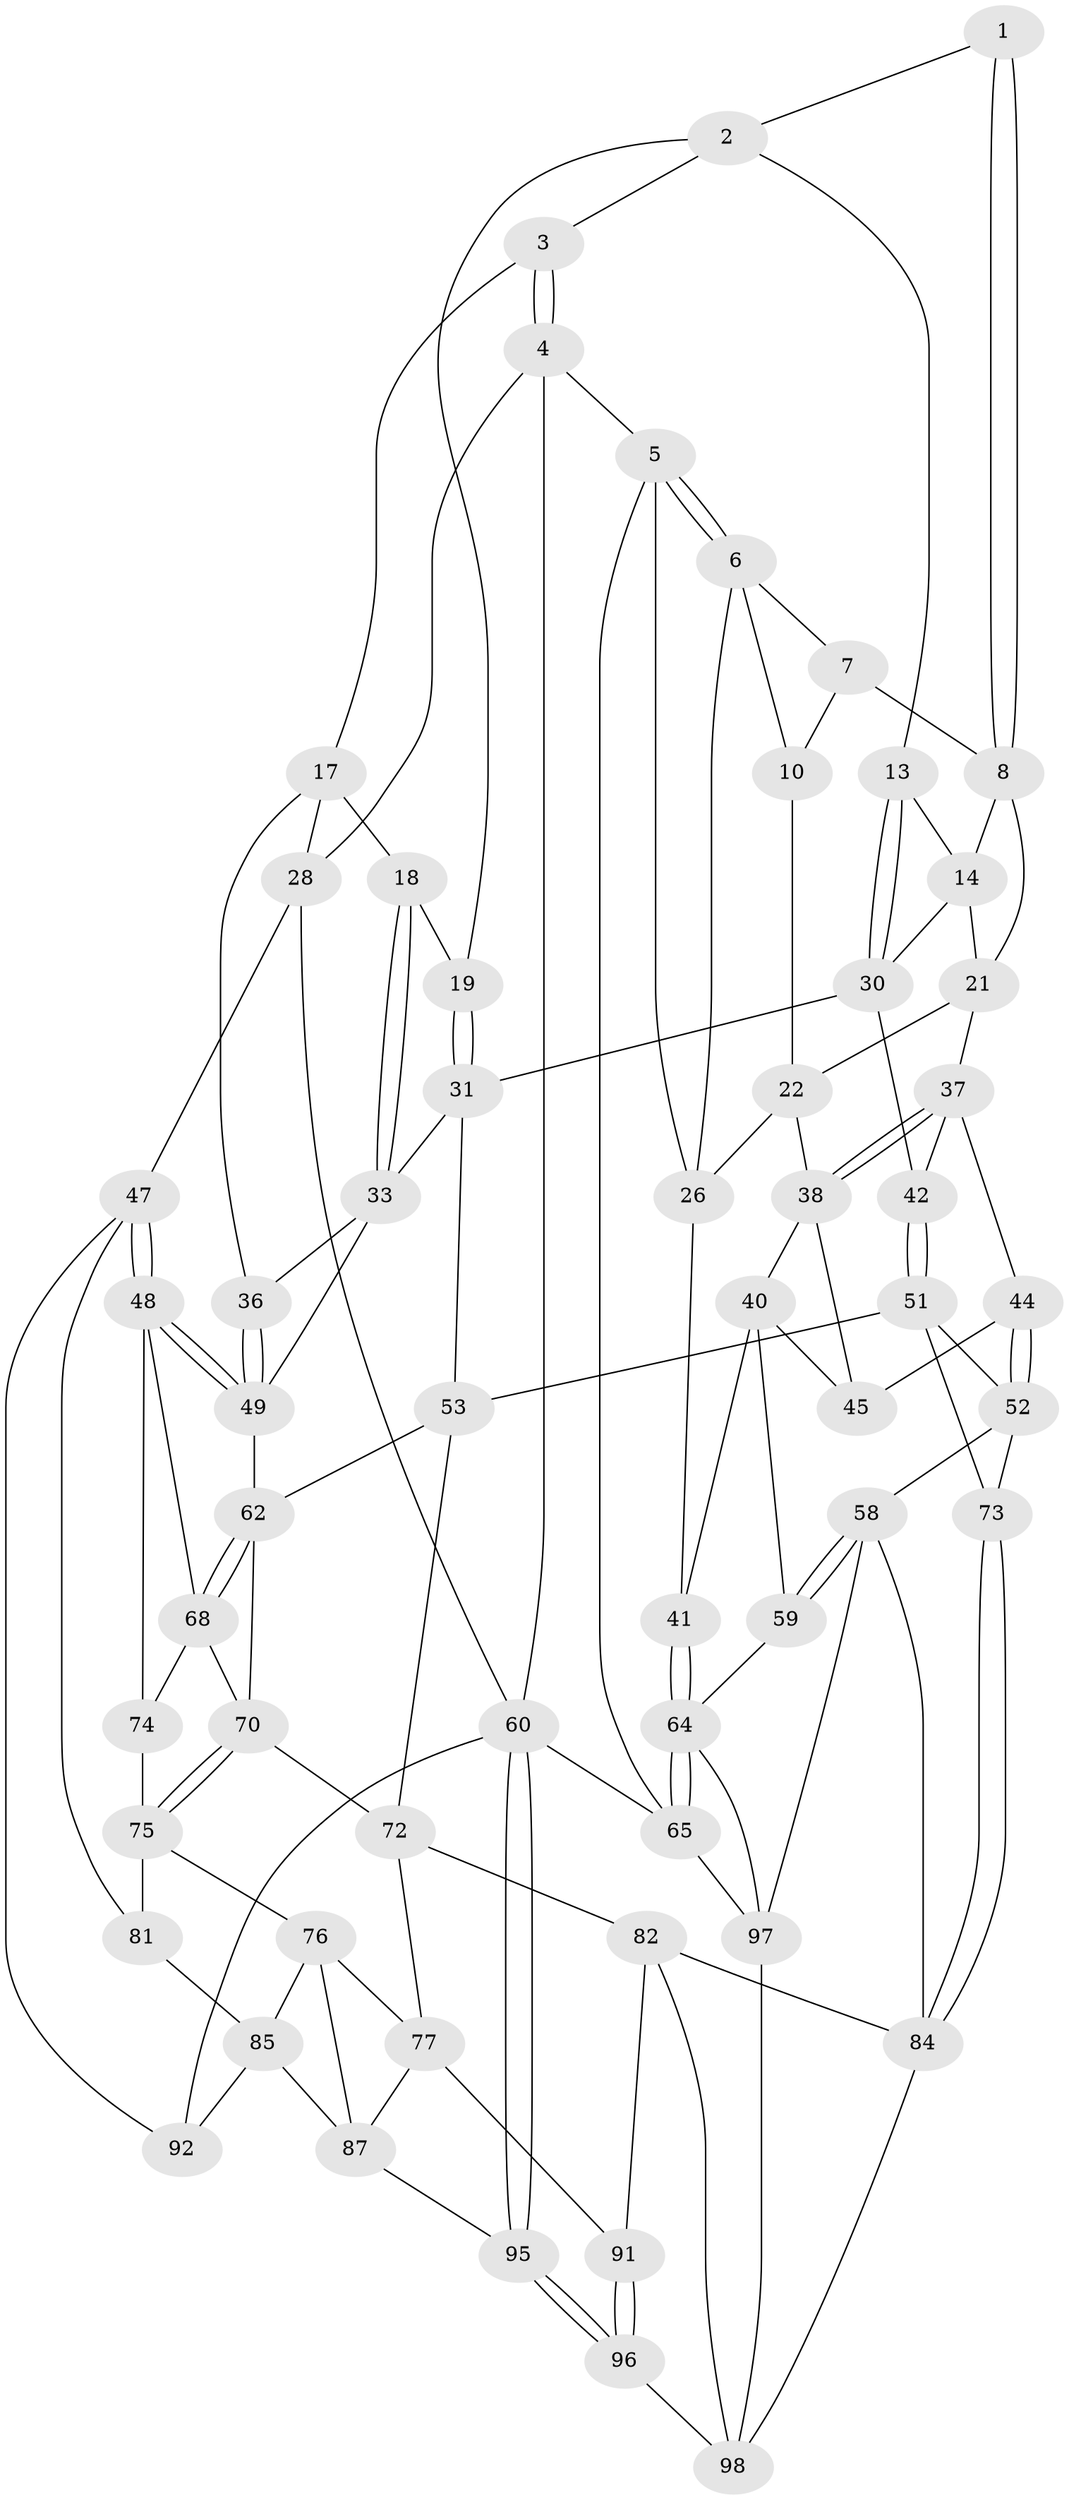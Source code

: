 // Generated by graph-tools (version 1.1) at 2025/24/03/03/25 07:24:40]
// undirected, 60 vertices, 131 edges
graph export_dot {
graph [start="1"]
  node [color=gray90,style=filled];
  1 [pos="+0.46675656922193454+0"];
  2 [pos="+0.5316323242349096+0",super="+12"];
  3 [pos="+0.8954465798431184+0",super="+16"];
  4 [pos="+1+0",super="+20"];
  5 [pos="+0+0"];
  6 [pos="+0+0",super="+11"];
  7 [pos="+0.28362062671581106+0",super="+9"];
  8 [pos="+0.385553114715864+0.10680062862775354",super="+15"];
  10 [pos="+0.25026596755758374+0.15728567668396837"];
  13 [pos="+0.5880944046649395+0.15695381647124962"];
  14 [pos="+0.4794847420815569+0.1892103648581599",super="+23"];
  17 [pos="+0.7753168441441123+0.15323835566531885",super="+29"];
  18 [pos="+0.6848651673087481+0.15326784073589955"];
  19 [pos="+0.6569983092905093+0.14175649182296085"];
  21 [pos="+0.3128683519632395+0.24241403211759116",super="+24"];
  22 [pos="+0.2764208261391223+0.1946949319055331",super="+25"];
  26 [pos="+0.1007250012245328+0.20499976968131245",super="+27"];
  28 [pos="+1+0.26756759810356723",super="+46"];
  30 [pos="+0.49357265735712863+0.37749451839255155",super="+32"];
  31 [pos="+0.5931858084789854+0.4763823064065516",super="+35"];
  33 [pos="+0.7469601996187188+0.4641698240890036",super="+34"];
  36 [pos="+0.9205201567245673+0.37898849199383616"];
  37 [pos="+0.2748177983033111+0.35325324119240364",super="+43"];
  38 [pos="+0.15658131557634145+0.32028268845821706",super="+39"];
  40 [pos="+0+0.41443328053178174",super="+50"];
  41 [pos="+0+0.37735467087410557"];
  42 [pos="+0.48941960455143946+0.48061888291353133"];
  44 [pos="+0.24099616039267874+0.5122357809145816"];
  45 [pos="+0.20200144708394058+0.52556774251025"];
  47 [pos="+1+0.714488198942227",super="+80"];
  48 [pos="+0.9925815868009435+0.6999647160626722",super="+67"];
  49 [pos="+0.9790092756600889+0.6838648499408756",super="+56"];
  51 [pos="+0.4055816748909865+0.6050902237583502",super="+55"];
  52 [pos="+0.3547897656536806+0.6302309210167779",super="+57"];
  53 [pos="+0.6011624661739007+0.6371827368056954",super="+54"];
  58 [pos="+0.2965357112502878+0.754980869883132",super="+90"];
  59 [pos="+0.0725658248380007+0.7802205617572893"];
  60 [pos="+1+1",super="+61"];
  62 [pos="+0.7619577892900873+0.6538154534501888",super="+63"];
  64 [pos="+0+0.9460350735407402",super="+66"];
  65 [pos="+0+1"];
  68 [pos="+0.7975815078669967+0.7037955727634025",super="+69"];
  70 [pos="+0.7407623011484473+0.747482799155768",super="+71"];
  72 [pos="+0.5982055062931522+0.7455098580520735",super="+78"];
  73 [pos="+0.4164400635508062+0.7678802697663769"];
  74 [pos="+0.7910272711376258+0.7698437757437062"];
  75 [pos="+0.7233468452893026+0.7646240573701581",super="+79"];
  76 [pos="+0.6962778522852617+0.7875396878632897",super="+86"];
  77 [pos="+0.6084226576401902+0.7586611228579802",super="+88"];
  81 [pos="+0.8070820376222192+0.8267755968802076"];
  82 [pos="+0.5519667574813235+0.8755844719476111",super="+83"];
  84 [pos="+0.4781029305715744+0.8919610328912013",super="+89"];
  85 [pos="+0.7999657642512162+0.8368176303207122",super="+93"];
  87 [pos="+0.7310083073229116+0.8840257637418714",super="+94"];
  91 [pos="+0.6044656825061956+0.9139176207543809"];
  92 [pos="+0.9151260841269118+0.8956431984591103"];
  95 [pos="+0.7795257531817371+1"];
  96 [pos="+0.6922828361332922+1"];
  97 [pos="+0.2837354158281586+0.9477664055290398",super="+100"];
  98 [pos="+0.643357531924035+1",super="+99"];
  1 -- 2;
  1 -- 8;
  1 -- 8;
  2 -- 3;
  2 -- 19;
  2 -- 13;
  3 -- 4 [weight=2];
  3 -- 4;
  3 -- 17;
  4 -- 5;
  4 -- 60;
  4 -- 28;
  5 -- 6;
  5 -- 6;
  5 -- 65;
  5 -- 26;
  6 -- 7;
  6 -- 10;
  6 -- 26;
  7 -- 8;
  7 -- 10;
  8 -- 21;
  8 -- 14;
  10 -- 22;
  13 -- 14;
  13 -- 30;
  13 -- 30;
  14 -- 21;
  14 -- 30;
  17 -- 18;
  17 -- 28;
  17 -- 36;
  18 -- 19;
  18 -- 33;
  18 -- 33;
  19 -- 31;
  19 -- 31;
  21 -- 22;
  21 -- 37;
  22 -- 38;
  22 -- 26;
  26 -- 41;
  28 -- 60;
  28 -- 47;
  30 -- 42;
  30 -- 31;
  31 -- 53;
  31 -- 33;
  33 -- 36;
  33 -- 49;
  36 -- 49;
  36 -- 49;
  37 -- 38;
  37 -- 38;
  37 -- 42;
  37 -- 44;
  38 -- 40;
  38 -- 45;
  40 -- 41;
  40 -- 59;
  40 -- 45;
  41 -- 64;
  41 -- 64;
  42 -- 51;
  42 -- 51;
  44 -- 45;
  44 -- 52;
  44 -- 52;
  47 -- 48;
  47 -- 48;
  47 -- 81;
  47 -- 92;
  48 -- 49;
  48 -- 49;
  48 -- 74;
  48 -- 68;
  49 -- 62;
  51 -- 52;
  51 -- 73;
  51 -- 53;
  52 -- 73;
  52 -- 58;
  53 -- 72;
  53 -- 62;
  58 -- 59;
  58 -- 59;
  58 -- 97;
  58 -- 84;
  59 -- 64;
  60 -- 95;
  60 -- 95;
  60 -- 65;
  60 -- 92;
  62 -- 68;
  62 -- 68;
  62 -- 70;
  64 -- 65;
  64 -- 65;
  64 -- 97;
  65 -- 97;
  68 -- 74;
  68 -- 70;
  70 -- 75;
  70 -- 75;
  70 -- 72;
  72 -- 82;
  72 -- 77;
  73 -- 84;
  73 -- 84;
  74 -- 75;
  75 -- 76;
  75 -- 81;
  76 -- 77;
  76 -- 85;
  76 -- 87;
  77 -- 91;
  77 -- 87;
  81 -- 85;
  82 -- 91;
  82 -- 84;
  82 -- 98;
  84 -- 98;
  85 -- 92;
  85 -- 87;
  87 -- 95;
  91 -- 96;
  91 -- 96;
  95 -- 96;
  95 -- 96;
  96 -- 98;
  97 -- 98;
}
